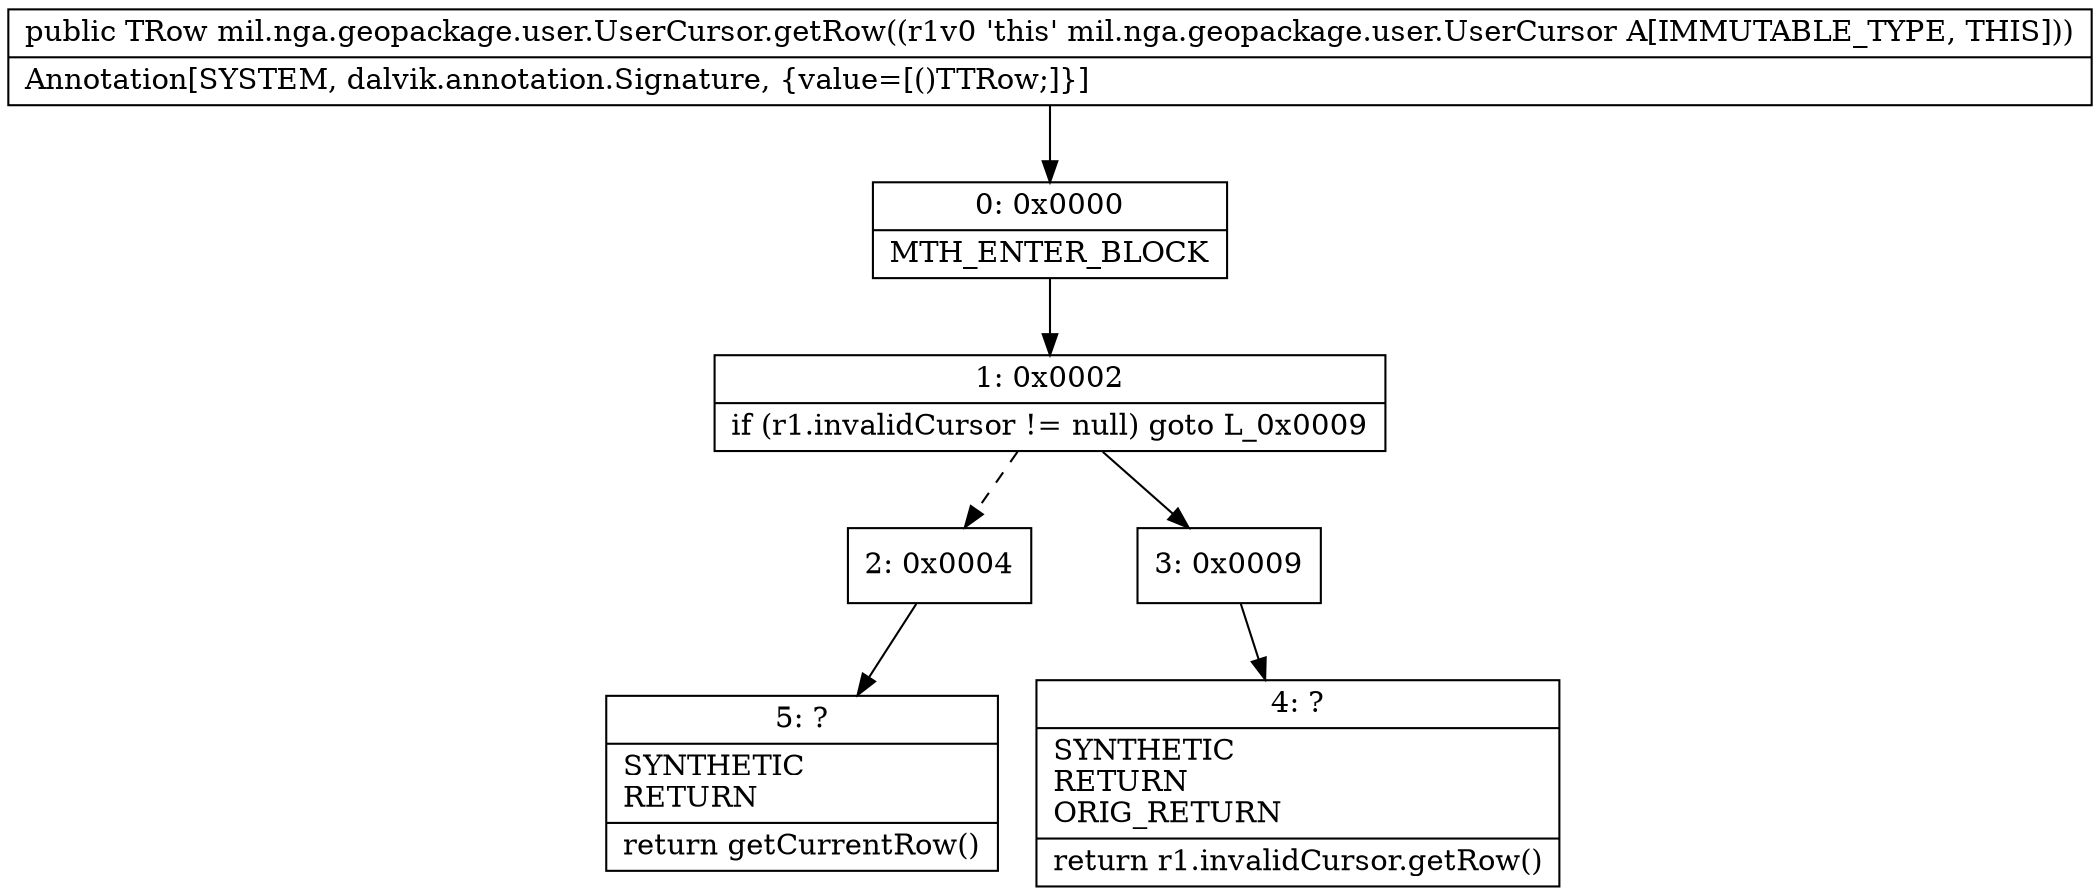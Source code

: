 digraph "CFG formil.nga.geopackage.user.UserCursor.getRow()Lmil\/nga\/geopackage\/user\/UserRow;" {
Node_0 [shape=record,label="{0\:\ 0x0000|MTH_ENTER_BLOCK\l}"];
Node_1 [shape=record,label="{1\:\ 0x0002|if (r1.invalidCursor != null) goto L_0x0009\l}"];
Node_2 [shape=record,label="{2\:\ 0x0004}"];
Node_3 [shape=record,label="{3\:\ 0x0009}"];
Node_4 [shape=record,label="{4\:\ ?|SYNTHETIC\lRETURN\lORIG_RETURN\l|return r1.invalidCursor.getRow()\l}"];
Node_5 [shape=record,label="{5\:\ ?|SYNTHETIC\lRETURN\l|return getCurrentRow()\l}"];
MethodNode[shape=record,label="{public TRow mil.nga.geopackage.user.UserCursor.getRow((r1v0 'this' mil.nga.geopackage.user.UserCursor A[IMMUTABLE_TYPE, THIS]))  | Annotation[SYSTEM, dalvik.annotation.Signature, \{value=[()TTRow;]\}]\l}"];
MethodNode -> Node_0;
Node_0 -> Node_1;
Node_1 -> Node_2[style=dashed];
Node_1 -> Node_3;
Node_2 -> Node_5;
Node_3 -> Node_4;
}

